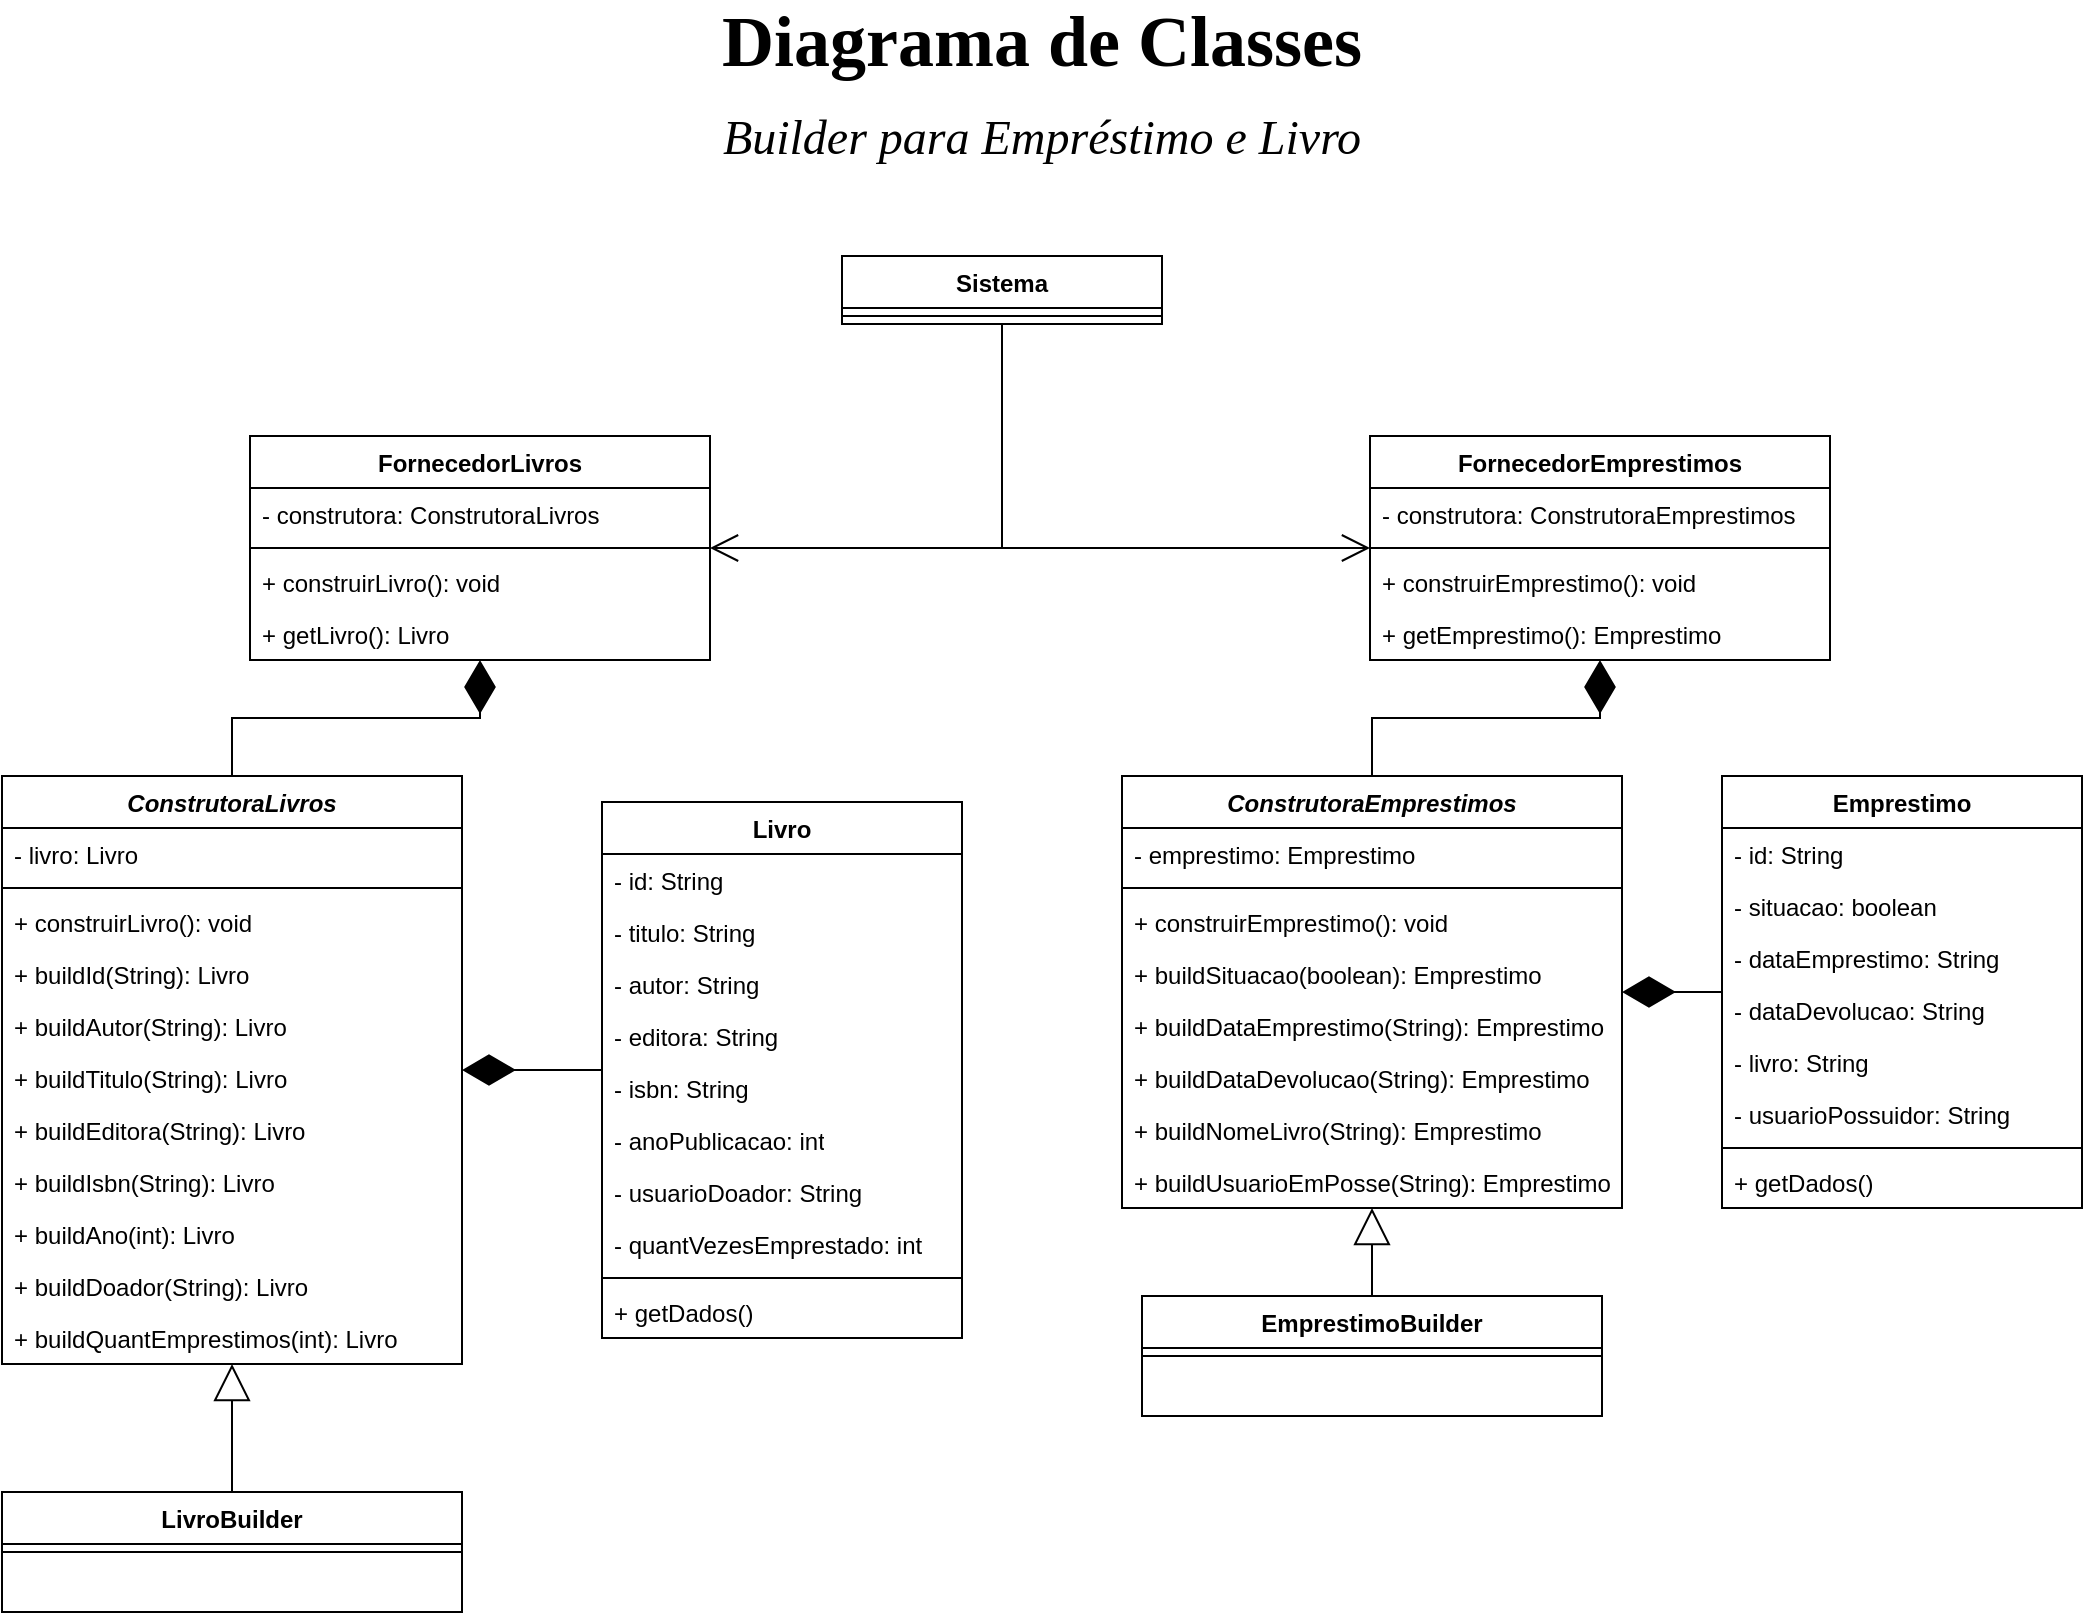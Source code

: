 <mxfile version="28.0.4">
  <diagram id="C5RBs43oDa-KdzZeNtuy" name="Page-1">
    <mxGraphModel dx="1453" dy="803" grid="1" gridSize="10" guides="1" tooltips="1" connect="1" arrows="1" fold="1" page="1" pageScale="1" pageWidth="1169" pageHeight="827" math="0" shadow="0">
      <root>
        <mxCell id="WIyWlLk6GJQsqaUBKTNV-0" />
        <mxCell id="WIyWlLk6GJQsqaUBKTNV-1" parent="WIyWlLk6GJQsqaUBKTNV-0" />
        <mxCell id="qS0b5kLs_InTuy4FL0Xj-0" value="&lt;div&gt;&lt;b&gt;Diagrama de Classes&lt;/b&gt;&lt;/div&gt;&lt;div&gt;&lt;i&gt;&lt;font style=&quot;font-size: 24px;&quot;&gt;Builder para Empréstimo e Livro&lt;/font&gt;&lt;/i&gt;&lt;/div&gt;" style="text;html=1;align=center;verticalAlign=middle;whiteSpace=wrap;rounded=0;fontFamily=Times New Roman;fontSize=36;" vertex="1" parent="WIyWlLk6GJQsqaUBKTNV-1">
          <mxGeometry x="374" y="40" width="422" height="70" as="geometry" />
        </mxCell>
        <mxCell id="qS0b5kLs_InTuy4FL0Xj-1" value="Sistema" style="swimlane;fontStyle=1;align=center;verticalAlign=top;childLayout=stackLayout;horizontal=1;startSize=26;horizontalStack=0;resizeParent=1;resizeParentMax=0;resizeLast=0;collapsible=1;marginBottom=0;whiteSpace=wrap;html=1;" vertex="1" parent="WIyWlLk6GJQsqaUBKTNV-1">
          <mxGeometry x="485" y="160" width="160" height="34" as="geometry" />
        </mxCell>
        <mxCell id="qS0b5kLs_InTuy4FL0Xj-3" value="" style="line;strokeWidth=1;fillColor=none;align=left;verticalAlign=middle;spacingTop=-1;spacingLeft=3;spacingRight=3;rotatable=0;labelPosition=right;points=[];portConstraint=eastwest;strokeColor=inherit;" vertex="1" parent="qS0b5kLs_InTuy4FL0Xj-1">
          <mxGeometry y="26" width="160" height="8" as="geometry" />
        </mxCell>
        <mxCell id="qS0b5kLs_InTuy4FL0Xj-5" value="&lt;i&gt;ConstrutoraLivros&lt;/i&gt;" style="swimlane;fontStyle=1;align=center;verticalAlign=top;childLayout=stackLayout;horizontal=1;startSize=26;horizontalStack=0;resizeParent=1;resizeParentMax=0;resizeLast=0;collapsible=1;marginBottom=0;whiteSpace=wrap;html=1;" vertex="1" parent="WIyWlLk6GJQsqaUBKTNV-1">
          <mxGeometry x="65" y="420" width="230" height="294" as="geometry" />
        </mxCell>
        <mxCell id="qS0b5kLs_InTuy4FL0Xj-6" value="- livro: Livro" style="text;strokeColor=none;fillColor=none;align=left;verticalAlign=top;spacingLeft=4;spacingRight=4;overflow=hidden;rotatable=0;points=[[0,0.5],[1,0.5]];portConstraint=eastwest;whiteSpace=wrap;html=1;" vertex="1" parent="qS0b5kLs_InTuy4FL0Xj-5">
          <mxGeometry y="26" width="230" height="26" as="geometry" />
        </mxCell>
        <mxCell id="qS0b5kLs_InTuy4FL0Xj-7" value="" style="line;strokeWidth=1;fillColor=none;align=left;verticalAlign=middle;spacingTop=-1;spacingLeft=3;spacingRight=3;rotatable=0;labelPosition=right;points=[];portConstraint=eastwest;strokeColor=inherit;" vertex="1" parent="qS0b5kLs_InTuy4FL0Xj-5">
          <mxGeometry y="52" width="230" height="8" as="geometry" />
        </mxCell>
        <mxCell id="qS0b5kLs_InTuy4FL0Xj-8" value="+ construirLivro(): void" style="text;strokeColor=none;fillColor=none;align=left;verticalAlign=top;spacingLeft=4;spacingRight=4;overflow=hidden;rotatable=0;points=[[0,0.5],[1,0.5]];portConstraint=eastwest;whiteSpace=wrap;html=1;" vertex="1" parent="qS0b5kLs_InTuy4FL0Xj-5">
          <mxGeometry y="60" width="230" height="26" as="geometry" />
        </mxCell>
        <mxCell id="qS0b5kLs_InTuy4FL0Xj-33" value="+ buildId(String): Livro" style="text;strokeColor=none;fillColor=none;align=left;verticalAlign=top;spacingLeft=4;spacingRight=4;overflow=hidden;rotatable=0;points=[[0,0.5],[1,0.5]];portConstraint=eastwest;whiteSpace=wrap;html=1;" vertex="1" parent="qS0b5kLs_InTuy4FL0Xj-5">
          <mxGeometry y="86" width="230" height="26" as="geometry" />
        </mxCell>
        <mxCell id="qS0b5kLs_InTuy4FL0Xj-35" value="+ buildAutor(String): Livro" style="text;strokeColor=none;fillColor=none;align=left;verticalAlign=top;spacingLeft=4;spacingRight=4;overflow=hidden;rotatable=0;points=[[0,0.5],[1,0.5]];portConstraint=eastwest;whiteSpace=wrap;html=1;" vertex="1" parent="qS0b5kLs_InTuy4FL0Xj-5">
          <mxGeometry y="112" width="230" height="26" as="geometry" />
        </mxCell>
        <mxCell id="qS0b5kLs_InTuy4FL0Xj-34" value="+ buildTitulo(String): Livro" style="text;strokeColor=none;fillColor=none;align=left;verticalAlign=top;spacingLeft=4;spacingRight=4;overflow=hidden;rotatable=0;points=[[0,0.5],[1,0.5]];portConstraint=eastwest;whiteSpace=wrap;html=1;" vertex="1" parent="qS0b5kLs_InTuy4FL0Xj-5">
          <mxGeometry y="138" width="230" height="26" as="geometry" />
        </mxCell>
        <mxCell id="qS0b5kLs_InTuy4FL0Xj-41" value="+ buildEditora(String): Livro" style="text;strokeColor=none;fillColor=none;align=left;verticalAlign=top;spacingLeft=4;spacingRight=4;overflow=hidden;rotatable=0;points=[[0,0.5],[1,0.5]];portConstraint=eastwest;whiteSpace=wrap;html=1;" vertex="1" parent="qS0b5kLs_InTuy4FL0Xj-5">
          <mxGeometry y="164" width="230" height="26" as="geometry" />
        </mxCell>
        <mxCell id="qS0b5kLs_InTuy4FL0Xj-42" value="+ buildIsbn(String): Livro" style="text;strokeColor=none;fillColor=none;align=left;verticalAlign=top;spacingLeft=4;spacingRight=4;overflow=hidden;rotatable=0;points=[[0,0.5],[1,0.5]];portConstraint=eastwest;whiteSpace=wrap;html=1;" vertex="1" parent="qS0b5kLs_InTuy4FL0Xj-5">
          <mxGeometry y="190" width="230" height="26" as="geometry" />
        </mxCell>
        <mxCell id="qS0b5kLs_InTuy4FL0Xj-43" value="+ buildAno(int): Livro" style="text;strokeColor=none;fillColor=none;align=left;verticalAlign=top;spacingLeft=4;spacingRight=4;overflow=hidden;rotatable=0;points=[[0,0.5],[1,0.5]];portConstraint=eastwest;whiteSpace=wrap;html=1;" vertex="1" parent="qS0b5kLs_InTuy4FL0Xj-5">
          <mxGeometry y="216" width="230" height="26" as="geometry" />
        </mxCell>
        <mxCell id="qS0b5kLs_InTuy4FL0Xj-44" value="+ buildDoador(String): Livro" style="text;strokeColor=none;fillColor=none;align=left;verticalAlign=top;spacingLeft=4;spacingRight=4;overflow=hidden;rotatable=0;points=[[0,0.5],[1,0.5]];portConstraint=eastwest;whiteSpace=wrap;html=1;" vertex="1" parent="qS0b5kLs_InTuy4FL0Xj-5">
          <mxGeometry y="242" width="230" height="26" as="geometry" />
        </mxCell>
        <mxCell id="qS0b5kLs_InTuy4FL0Xj-45" value="+ buildQuantEmprestimos(int): Livro" style="text;strokeColor=none;fillColor=none;align=left;verticalAlign=top;spacingLeft=4;spacingRight=4;overflow=hidden;rotatable=0;points=[[0,0.5],[1,0.5]];portConstraint=eastwest;whiteSpace=wrap;html=1;" vertex="1" parent="qS0b5kLs_InTuy4FL0Xj-5">
          <mxGeometry y="268" width="230" height="26" as="geometry" />
        </mxCell>
        <mxCell id="qS0b5kLs_InTuy4FL0Xj-14" value="FornecedorLivros" style="swimlane;fontStyle=1;align=center;verticalAlign=top;childLayout=stackLayout;horizontal=1;startSize=26;horizontalStack=0;resizeParent=1;resizeParentMax=0;resizeLast=0;collapsible=1;marginBottom=0;whiteSpace=wrap;html=1;" vertex="1" parent="WIyWlLk6GJQsqaUBKTNV-1">
          <mxGeometry x="189" y="250" width="230" height="112" as="geometry" />
        </mxCell>
        <mxCell id="qS0b5kLs_InTuy4FL0Xj-15" value="- construtora: ConstrutoraLivros" style="text;strokeColor=none;fillColor=none;align=left;verticalAlign=top;spacingLeft=4;spacingRight=4;overflow=hidden;rotatable=0;points=[[0,0.5],[1,0.5]];portConstraint=eastwest;whiteSpace=wrap;html=1;" vertex="1" parent="qS0b5kLs_InTuy4FL0Xj-14">
          <mxGeometry y="26" width="230" height="26" as="geometry" />
        </mxCell>
        <mxCell id="qS0b5kLs_InTuy4FL0Xj-16" value="" style="line;strokeWidth=1;fillColor=none;align=left;verticalAlign=middle;spacingTop=-1;spacingLeft=3;spacingRight=3;rotatable=0;labelPosition=right;points=[];portConstraint=eastwest;strokeColor=inherit;" vertex="1" parent="qS0b5kLs_InTuy4FL0Xj-14">
          <mxGeometry y="52" width="230" height="8" as="geometry" />
        </mxCell>
        <mxCell id="qS0b5kLs_InTuy4FL0Xj-17" value="&lt;div&gt;+ construirLivro(): void&lt;/div&gt;&lt;div&gt;&lt;br&gt;&lt;/div&gt;" style="text;strokeColor=none;fillColor=none;align=left;verticalAlign=top;spacingLeft=4;spacingRight=4;overflow=hidden;rotatable=0;points=[[0,0.5],[1,0.5]];portConstraint=eastwest;whiteSpace=wrap;html=1;" vertex="1" parent="qS0b5kLs_InTuy4FL0Xj-14">
          <mxGeometry y="60" width="230" height="26" as="geometry" />
        </mxCell>
        <mxCell id="qS0b5kLs_InTuy4FL0Xj-18" value="&lt;div&gt;+ getLivro(): Livro&lt;/div&gt;&lt;div&gt;&lt;br&gt;&lt;/div&gt;" style="text;strokeColor=none;fillColor=none;align=left;verticalAlign=top;spacingLeft=4;spacingRight=4;overflow=hidden;rotatable=0;points=[[0,0.5],[1,0.5]];portConstraint=eastwest;whiteSpace=wrap;html=1;" vertex="1" parent="qS0b5kLs_InTuy4FL0Xj-14">
          <mxGeometry y="86" width="230" height="26" as="geometry" />
        </mxCell>
        <mxCell id="qS0b5kLs_InTuy4FL0Xj-19" value="Livro" style="swimlane;fontStyle=1;align=center;verticalAlign=top;childLayout=stackLayout;horizontal=1;startSize=26;horizontalStack=0;resizeParent=1;resizeParentMax=0;resizeLast=0;collapsible=1;marginBottom=0;whiteSpace=wrap;html=1;" vertex="1" parent="WIyWlLk6GJQsqaUBKTNV-1">
          <mxGeometry x="365" y="433" width="180" height="268" as="geometry" />
        </mxCell>
        <mxCell id="qS0b5kLs_InTuy4FL0Xj-20" value="&lt;div&gt;- id: String&lt;/div&gt;" style="text;strokeColor=none;fillColor=none;align=left;verticalAlign=top;spacingLeft=4;spacingRight=4;overflow=hidden;rotatable=0;points=[[0,0.5],[1,0.5]];portConstraint=eastwest;whiteSpace=wrap;html=1;" vertex="1" parent="qS0b5kLs_InTuy4FL0Xj-19">
          <mxGeometry y="26" width="180" height="26" as="geometry" />
        </mxCell>
        <mxCell id="qS0b5kLs_InTuy4FL0Xj-32" value="&lt;div&gt;- titulo: String&lt;/div&gt;" style="text;strokeColor=none;fillColor=none;align=left;verticalAlign=top;spacingLeft=4;spacingRight=4;overflow=hidden;rotatable=0;points=[[0,0.5],[1,0.5]];portConstraint=eastwest;whiteSpace=wrap;html=1;" vertex="1" parent="qS0b5kLs_InTuy4FL0Xj-19">
          <mxGeometry y="52" width="180" height="26" as="geometry" />
        </mxCell>
        <mxCell id="qS0b5kLs_InTuy4FL0Xj-23" value="&lt;div&gt;- autor: String&lt;/div&gt;" style="text;strokeColor=none;fillColor=none;align=left;verticalAlign=top;spacingLeft=4;spacingRight=4;overflow=hidden;rotatable=0;points=[[0,0.5],[1,0.5]];portConstraint=eastwest;whiteSpace=wrap;html=1;" vertex="1" parent="qS0b5kLs_InTuy4FL0Xj-19">
          <mxGeometry y="78" width="180" height="26" as="geometry" />
        </mxCell>
        <mxCell id="qS0b5kLs_InTuy4FL0Xj-24" value="&lt;div&gt;- editora: String&lt;/div&gt;" style="text;strokeColor=none;fillColor=none;align=left;verticalAlign=top;spacingLeft=4;spacingRight=4;overflow=hidden;rotatable=0;points=[[0,0.5],[1,0.5]];portConstraint=eastwest;whiteSpace=wrap;html=1;" vertex="1" parent="qS0b5kLs_InTuy4FL0Xj-19">
          <mxGeometry y="104" width="180" height="26" as="geometry" />
        </mxCell>
        <mxCell id="qS0b5kLs_InTuy4FL0Xj-25" value="&lt;div&gt;- isbn: String&lt;/div&gt;" style="text;strokeColor=none;fillColor=none;align=left;verticalAlign=top;spacingLeft=4;spacingRight=4;overflow=hidden;rotatable=0;points=[[0,0.5],[1,0.5]];portConstraint=eastwest;whiteSpace=wrap;html=1;" vertex="1" parent="qS0b5kLs_InTuy4FL0Xj-19">
          <mxGeometry y="130" width="180" height="26" as="geometry" />
        </mxCell>
        <mxCell id="qS0b5kLs_InTuy4FL0Xj-26" value="&lt;div&gt;- anoPublicacao: int&lt;/div&gt;" style="text;strokeColor=none;fillColor=none;align=left;verticalAlign=top;spacingLeft=4;spacingRight=4;overflow=hidden;rotatable=0;points=[[0,0.5],[1,0.5]];portConstraint=eastwest;whiteSpace=wrap;html=1;" vertex="1" parent="qS0b5kLs_InTuy4FL0Xj-19">
          <mxGeometry y="156" width="180" height="26" as="geometry" />
        </mxCell>
        <mxCell id="qS0b5kLs_InTuy4FL0Xj-27" value="&lt;div&gt;- usuarioDoador: String&lt;/div&gt;" style="text;strokeColor=none;fillColor=none;align=left;verticalAlign=top;spacingLeft=4;spacingRight=4;overflow=hidden;rotatable=0;points=[[0,0.5],[1,0.5]];portConstraint=eastwest;whiteSpace=wrap;html=1;" vertex="1" parent="qS0b5kLs_InTuy4FL0Xj-19">
          <mxGeometry y="182" width="180" height="26" as="geometry" />
        </mxCell>
        <mxCell id="qS0b5kLs_InTuy4FL0Xj-28" value="&lt;div&gt;- quantVezesEmprestado: int&lt;/div&gt;" style="text;strokeColor=none;fillColor=none;align=left;verticalAlign=top;spacingLeft=4;spacingRight=4;overflow=hidden;rotatable=0;points=[[0,0.5],[1,0.5]];portConstraint=eastwest;whiteSpace=wrap;html=1;" vertex="1" parent="qS0b5kLs_InTuy4FL0Xj-19">
          <mxGeometry y="208" width="180" height="26" as="geometry" />
        </mxCell>
        <mxCell id="qS0b5kLs_InTuy4FL0Xj-21" value="" style="line;strokeWidth=1;fillColor=none;align=left;verticalAlign=middle;spacingTop=-1;spacingLeft=3;spacingRight=3;rotatable=0;labelPosition=right;points=[];portConstraint=eastwest;strokeColor=inherit;" vertex="1" parent="qS0b5kLs_InTuy4FL0Xj-19">
          <mxGeometry y="234" width="180" height="8" as="geometry" />
        </mxCell>
        <mxCell id="qS0b5kLs_InTuy4FL0Xj-22" value="+ getDados()" style="text;strokeColor=none;fillColor=none;align=left;verticalAlign=top;spacingLeft=4;spacingRight=4;overflow=hidden;rotatable=0;points=[[0,0.5],[1,0.5]];portConstraint=eastwest;whiteSpace=wrap;html=1;" vertex="1" parent="qS0b5kLs_InTuy4FL0Xj-19">
          <mxGeometry y="242" width="180" height="26" as="geometry" />
        </mxCell>
        <mxCell id="qS0b5kLs_InTuy4FL0Xj-46" value="LivroBuilder" style="swimlane;fontStyle=1;align=center;verticalAlign=top;childLayout=stackLayout;horizontal=1;startSize=26;horizontalStack=0;resizeParent=1;resizeParentMax=0;resizeLast=0;collapsible=1;marginBottom=0;whiteSpace=wrap;html=1;" vertex="1" parent="WIyWlLk6GJQsqaUBKTNV-1">
          <mxGeometry x="65" y="778" width="230" height="60" as="geometry" />
        </mxCell>
        <mxCell id="qS0b5kLs_InTuy4FL0Xj-48" value="" style="line;strokeWidth=1;fillColor=none;align=left;verticalAlign=middle;spacingTop=-1;spacingLeft=3;spacingRight=3;rotatable=0;labelPosition=right;points=[];portConstraint=eastwest;strokeColor=inherit;" vertex="1" parent="qS0b5kLs_InTuy4FL0Xj-46">
          <mxGeometry y="26" width="230" height="8" as="geometry" />
        </mxCell>
        <mxCell id="qS0b5kLs_InTuy4FL0Xj-50" value="&lt;div&gt;&lt;br&gt;&lt;/div&gt;&lt;div&gt;&lt;br&gt;&lt;/div&gt;" style="text;strokeColor=none;fillColor=none;align=left;verticalAlign=top;spacingLeft=4;spacingRight=4;overflow=hidden;rotatable=0;points=[[0,0.5],[1,0.5]];portConstraint=eastwest;whiteSpace=wrap;html=1;" vertex="1" parent="qS0b5kLs_InTuy4FL0Xj-46">
          <mxGeometry y="34" width="230" height="26" as="geometry" />
        </mxCell>
        <mxCell id="qS0b5kLs_InTuy4FL0Xj-53" value="" style="endArrow=block;endSize=16;endFill=0;html=1;rounded=0;edgeStyle=orthogonalEdgeStyle;" edge="1" parent="WIyWlLk6GJQsqaUBKTNV-1" source="qS0b5kLs_InTuy4FL0Xj-46" target="qS0b5kLs_InTuy4FL0Xj-5">
          <mxGeometry width="160" relative="1" as="geometry">
            <mxPoint x="285" y="544" as="sourcePoint" />
            <mxPoint x="445" y="544" as="targetPoint" />
          </mxGeometry>
        </mxCell>
        <mxCell id="qS0b5kLs_InTuy4FL0Xj-55" value="" style="endArrow=diamondThin;endFill=1;endSize=24;html=1;rounded=0;" edge="1" parent="WIyWlLk6GJQsqaUBKTNV-1" source="qS0b5kLs_InTuy4FL0Xj-19" target="qS0b5kLs_InTuy4FL0Xj-5">
          <mxGeometry width="160" relative="1" as="geometry">
            <mxPoint x="565" y="660" as="sourcePoint" />
            <mxPoint x="725" y="660" as="targetPoint" />
          </mxGeometry>
        </mxCell>
        <mxCell id="qS0b5kLs_InTuy4FL0Xj-57" value="&lt;i&gt;ConstrutoraEmprestimos&lt;/i&gt;" style="swimlane;fontStyle=1;align=center;verticalAlign=top;childLayout=stackLayout;horizontal=1;startSize=26;horizontalStack=0;resizeParent=1;resizeParentMax=0;resizeLast=0;collapsible=1;marginBottom=0;whiteSpace=wrap;html=1;" vertex="1" parent="WIyWlLk6GJQsqaUBKTNV-1">
          <mxGeometry x="625" y="420" width="250" height="216" as="geometry" />
        </mxCell>
        <mxCell id="qS0b5kLs_InTuy4FL0Xj-58" value="- emprestimo: Emprestimo" style="text;strokeColor=none;fillColor=none;align=left;verticalAlign=top;spacingLeft=4;spacingRight=4;overflow=hidden;rotatable=0;points=[[0,0.5],[1,0.5]];portConstraint=eastwest;whiteSpace=wrap;html=1;" vertex="1" parent="qS0b5kLs_InTuy4FL0Xj-57">
          <mxGeometry y="26" width="250" height="26" as="geometry" />
        </mxCell>
        <mxCell id="qS0b5kLs_InTuy4FL0Xj-59" value="" style="line;strokeWidth=1;fillColor=none;align=left;verticalAlign=middle;spacingTop=-1;spacingLeft=3;spacingRight=3;rotatable=0;labelPosition=right;points=[];portConstraint=eastwest;strokeColor=inherit;" vertex="1" parent="qS0b5kLs_InTuy4FL0Xj-57">
          <mxGeometry y="52" width="250" height="8" as="geometry" />
        </mxCell>
        <mxCell id="qS0b5kLs_InTuy4FL0Xj-60" value="&lt;div&gt;+ construirEmprestimo(): void&lt;/div&gt;" style="text;strokeColor=none;fillColor=none;align=left;verticalAlign=top;spacingLeft=4;spacingRight=4;overflow=hidden;rotatable=0;points=[[0,0.5],[1,0.5]];portConstraint=eastwest;whiteSpace=wrap;html=1;" vertex="1" parent="qS0b5kLs_InTuy4FL0Xj-57">
          <mxGeometry y="60" width="250" height="26" as="geometry" />
        </mxCell>
        <mxCell id="qS0b5kLs_InTuy4FL0Xj-61" value="+ buildSituacao(boolean): Emprestimo" style="text;strokeColor=none;fillColor=none;align=left;verticalAlign=top;spacingLeft=4;spacingRight=4;overflow=hidden;rotatable=0;points=[[0,0.5],[1,0.5]];portConstraint=eastwest;whiteSpace=wrap;html=1;" vertex="1" parent="qS0b5kLs_InTuy4FL0Xj-57">
          <mxGeometry y="86" width="250" height="26" as="geometry" />
        </mxCell>
        <mxCell id="qS0b5kLs_InTuy4FL0Xj-62" value="+ buildDataEmprestimo(String):&amp;nbsp;Emprestimo" style="text;strokeColor=none;fillColor=none;align=left;verticalAlign=top;spacingLeft=4;spacingRight=4;overflow=hidden;rotatable=0;points=[[0,0.5],[1,0.5]];portConstraint=eastwest;whiteSpace=wrap;html=1;" vertex="1" parent="qS0b5kLs_InTuy4FL0Xj-57">
          <mxGeometry y="112" width="250" height="26" as="geometry" />
        </mxCell>
        <mxCell id="qS0b5kLs_InTuy4FL0Xj-63" value="+ buildDataDevolucao(String):&amp;nbsp;Emprestimo" style="text;strokeColor=none;fillColor=none;align=left;verticalAlign=top;spacingLeft=4;spacingRight=4;overflow=hidden;rotatable=0;points=[[0,0.5],[1,0.5]];portConstraint=eastwest;whiteSpace=wrap;html=1;" vertex="1" parent="qS0b5kLs_InTuy4FL0Xj-57">
          <mxGeometry y="138" width="250" height="26" as="geometry" />
        </mxCell>
        <mxCell id="qS0b5kLs_InTuy4FL0Xj-64" value="+ buildNomeLivro(String):&amp;nbsp;Emprestimo" style="text;strokeColor=none;fillColor=none;align=left;verticalAlign=top;spacingLeft=4;spacingRight=4;overflow=hidden;rotatable=0;points=[[0,0.5],[1,0.5]];portConstraint=eastwest;whiteSpace=wrap;html=1;" vertex="1" parent="qS0b5kLs_InTuy4FL0Xj-57">
          <mxGeometry y="164" width="250" height="26" as="geometry" />
        </mxCell>
        <mxCell id="qS0b5kLs_InTuy4FL0Xj-65" value="+ buildUsuarioEmPosse(String):&amp;nbsp;Emprestimo" style="text;strokeColor=none;fillColor=none;align=left;verticalAlign=top;spacingLeft=4;spacingRight=4;overflow=hidden;rotatable=0;points=[[0,0.5],[1,0.5]];portConstraint=eastwest;whiteSpace=wrap;html=1;" vertex="1" parent="qS0b5kLs_InTuy4FL0Xj-57">
          <mxGeometry y="190" width="250" height="26" as="geometry" />
        </mxCell>
        <mxCell id="qS0b5kLs_InTuy4FL0Xj-69" value="&lt;div&gt;FornecedorEmprestimos&lt;/div&gt;" style="swimlane;fontStyle=1;align=center;verticalAlign=top;childLayout=stackLayout;horizontal=1;startSize=26;horizontalStack=0;resizeParent=1;resizeParentMax=0;resizeLast=0;collapsible=1;marginBottom=0;whiteSpace=wrap;html=1;" vertex="1" parent="WIyWlLk6GJQsqaUBKTNV-1">
          <mxGeometry x="749" y="250" width="230" height="112" as="geometry" />
        </mxCell>
        <mxCell id="qS0b5kLs_InTuy4FL0Xj-70" value="- construtora: ConstrutoraEmprestimos" style="text;strokeColor=none;fillColor=none;align=left;verticalAlign=top;spacingLeft=4;spacingRight=4;overflow=hidden;rotatable=0;points=[[0,0.5],[1,0.5]];portConstraint=eastwest;whiteSpace=wrap;html=1;" vertex="1" parent="qS0b5kLs_InTuy4FL0Xj-69">
          <mxGeometry y="26" width="230" height="26" as="geometry" />
        </mxCell>
        <mxCell id="qS0b5kLs_InTuy4FL0Xj-71" value="" style="line;strokeWidth=1;fillColor=none;align=left;verticalAlign=middle;spacingTop=-1;spacingLeft=3;spacingRight=3;rotatable=0;labelPosition=right;points=[];portConstraint=eastwest;strokeColor=inherit;" vertex="1" parent="qS0b5kLs_InTuy4FL0Xj-69">
          <mxGeometry y="52" width="230" height="8" as="geometry" />
        </mxCell>
        <mxCell id="qS0b5kLs_InTuy4FL0Xj-72" value="&lt;div&gt;+ construirEmprestimo(): void&lt;/div&gt;" style="text;strokeColor=none;fillColor=none;align=left;verticalAlign=top;spacingLeft=4;spacingRight=4;overflow=hidden;rotatable=0;points=[[0,0.5],[1,0.5]];portConstraint=eastwest;whiteSpace=wrap;html=1;" vertex="1" parent="qS0b5kLs_InTuy4FL0Xj-69">
          <mxGeometry y="60" width="230" height="26" as="geometry" />
        </mxCell>
        <mxCell id="qS0b5kLs_InTuy4FL0Xj-73" value="&lt;div&gt;+ getEmprestimo(): Emprestimo&lt;/div&gt;" style="text;strokeColor=none;fillColor=none;align=left;verticalAlign=top;spacingLeft=4;spacingRight=4;overflow=hidden;rotatable=0;points=[[0,0.5],[1,0.5]];portConstraint=eastwest;whiteSpace=wrap;html=1;" vertex="1" parent="qS0b5kLs_InTuy4FL0Xj-69">
          <mxGeometry y="86" width="230" height="26" as="geometry" />
        </mxCell>
        <mxCell id="qS0b5kLs_InTuy4FL0Xj-74" value="Emprestimo" style="swimlane;fontStyle=1;align=center;verticalAlign=top;childLayout=stackLayout;horizontal=1;startSize=26;horizontalStack=0;resizeParent=1;resizeParentMax=0;resizeLast=0;collapsible=1;marginBottom=0;whiteSpace=wrap;html=1;" vertex="1" parent="WIyWlLk6GJQsqaUBKTNV-1">
          <mxGeometry x="925" y="420" width="180" height="216" as="geometry" />
        </mxCell>
        <mxCell id="qS0b5kLs_InTuy4FL0Xj-75" value="&lt;div&gt;- id: String&lt;/div&gt;" style="text;strokeColor=none;fillColor=none;align=left;verticalAlign=top;spacingLeft=4;spacingRight=4;overflow=hidden;rotatable=0;points=[[0,0.5],[1,0.5]];portConstraint=eastwest;whiteSpace=wrap;html=1;" vertex="1" parent="qS0b5kLs_InTuy4FL0Xj-74">
          <mxGeometry y="26" width="180" height="26" as="geometry" />
        </mxCell>
        <mxCell id="qS0b5kLs_InTuy4FL0Xj-76" value="&lt;div&gt;- situacao: boolean&lt;/div&gt;" style="text;strokeColor=none;fillColor=none;align=left;verticalAlign=top;spacingLeft=4;spacingRight=4;overflow=hidden;rotatable=0;points=[[0,0.5],[1,0.5]];portConstraint=eastwest;whiteSpace=wrap;html=1;" vertex="1" parent="qS0b5kLs_InTuy4FL0Xj-74">
          <mxGeometry y="52" width="180" height="26" as="geometry" />
        </mxCell>
        <mxCell id="qS0b5kLs_InTuy4FL0Xj-77" value="&lt;div&gt;- dataEmprestimo: String&lt;/div&gt;" style="text;strokeColor=none;fillColor=none;align=left;verticalAlign=top;spacingLeft=4;spacingRight=4;overflow=hidden;rotatable=0;points=[[0,0.5],[1,0.5]];portConstraint=eastwest;whiteSpace=wrap;html=1;" vertex="1" parent="qS0b5kLs_InTuy4FL0Xj-74">
          <mxGeometry y="78" width="180" height="26" as="geometry" />
        </mxCell>
        <mxCell id="qS0b5kLs_InTuy4FL0Xj-78" value="&lt;div&gt;- dataDevolucao: String&lt;/div&gt;" style="text;strokeColor=none;fillColor=none;align=left;verticalAlign=top;spacingLeft=4;spacingRight=4;overflow=hidden;rotatable=0;points=[[0,0.5],[1,0.5]];portConstraint=eastwest;whiteSpace=wrap;html=1;" vertex="1" parent="qS0b5kLs_InTuy4FL0Xj-74">
          <mxGeometry y="104" width="180" height="26" as="geometry" />
        </mxCell>
        <mxCell id="qS0b5kLs_InTuy4FL0Xj-79" value="&lt;div&gt;- livro: String&lt;/div&gt;" style="text;strokeColor=none;fillColor=none;align=left;verticalAlign=top;spacingLeft=4;spacingRight=4;overflow=hidden;rotatable=0;points=[[0,0.5],[1,0.5]];portConstraint=eastwest;whiteSpace=wrap;html=1;" vertex="1" parent="qS0b5kLs_InTuy4FL0Xj-74">
          <mxGeometry y="130" width="180" height="26" as="geometry" />
        </mxCell>
        <mxCell id="qS0b5kLs_InTuy4FL0Xj-80" value="&lt;div&gt;- usuarioPossuidor: String&lt;/div&gt;" style="text;strokeColor=none;fillColor=none;align=left;verticalAlign=top;spacingLeft=4;spacingRight=4;overflow=hidden;rotatable=0;points=[[0,0.5],[1,0.5]];portConstraint=eastwest;whiteSpace=wrap;html=1;" vertex="1" parent="qS0b5kLs_InTuy4FL0Xj-74">
          <mxGeometry y="156" width="180" height="26" as="geometry" />
        </mxCell>
        <mxCell id="qS0b5kLs_InTuy4FL0Xj-83" value="" style="line;strokeWidth=1;fillColor=none;align=left;verticalAlign=middle;spacingTop=-1;spacingLeft=3;spacingRight=3;rotatable=0;labelPosition=right;points=[];portConstraint=eastwest;strokeColor=inherit;" vertex="1" parent="qS0b5kLs_InTuy4FL0Xj-74">
          <mxGeometry y="182" width="180" height="8" as="geometry" />
        </mxCell>
        <mxCell id="qS0b5kLs_InTuy4FL0Xj-84" value="+ getDados()" style="text;strokeColor=none;fillColor=none;align=left;verticalAlign=top;spacingLeft=4;spacingRight=4;overflow=hidden;rotatable=0;points=[[0,0.5],[1,0.5]];portConstraint=eastwest;whiteSpace=wrap;html=1;" vertex="1" parent="qS0b5kLs_InTuy4FL0Xj-74">
          <mxGeometry y="190" width="180" height="26" as="geometry" />
        </mxCell>
        <mxCell id="qS0b5kLs_InTuy4FL0Xj-85" value="EmprestimoBuilder" style="swimlane;fontStyle=1;align=center;verticalAlign=top;childLayout=stackLayout;horizontal=1;startSize=26;horizontalStack=0;resizeParent=1;resizeParentMax=0;resizeLast=0;collapsible=1;marginBottom=0;whiteSpace=wrap;html=1;" vertex="1" parent="WIyWlLk6GJQsqaUBKTNV-1">
          <mxGeometry x="635" y="680" width="230" height="60" as="geometry" />
        </mxCell>
        <mxCell id="qS0b5kLs_InTuy4FL0Xj-86" value="" style="line;strokeWidth=1;fillColor=none;align=left;verticalAlign=middle;spacingTop=-1;spacingLeft=3;spacingRight=3;rotatable=0;labelPosition=right;points=[];portConstraint=eastwest;strokeColor=inherit;" vertex="1" parent="qS0b5kLs_InTuy4FL0Xj-85">
          <mxGeometry y="26" width="230" height="8" as="geometry" />
        </mxCell>
        <mxCell id="qS0b5kLs_InTuy4FL0Xj-87" value="&lt;div&gt;&lt;br&gt;&lt;/div&gt;&lt;div&gt;&lt;br&gt;&lt;/div&gt;" style="text;strokeColor=none;fillColor=none;align=left;verticalAlign=top;spacingLeft=4;spacingRight=4;overflow=hidden;rotatable=0;points=[[0,0.5],[1,0.5]];portConstraint=eastwest;whiteSpace=wrap;html=1;" vertex="1" parent="qS0b5kLs_InTuy4FL0Xj-85">
          <mxGeometry y="34" width="230" height="26" as="geometry" />
        </mxCell>
        <mxCell id="qS0b5kLs_InTuy4FL0Xj-88" value="" style="endArrow=block;endSize=16;endFill=0;html=1;rounded=0;edgeStyle=orthogonalEdgeStyle;" edge="1" parent="WIyWlLk6GJQsqaUBKTNV-1" source="qS0b5kLs_InTuy4FL0Xj-85" target="qS0b5kLs_InTuy4FL0Xj-57">
          <mxGeometry width="160" relative="1" as="geometry">
            <mxPoint x="845" y="544" as="sourcePoint" />
            <mxPoint x="1005" y="544" as="targetPoint" />
          </mxGeometry>
        </mxCell>
        <mxCell id="qS0b5kLs_InTuy4FL0Xj-89" value="" style="endArrow=diamondThin;endFill=1;endSize=24;html=1;rounded=0;" edge="1" parent="WIyWlLk6GJQsqaUBKTNV-1" source="qS0b5kLs_InTuy4FL0Xj-74" target="qS0b5kLs_InTuy4FL0Xj-57">
          <mxGeometry width="160" relative="1" as="geometry">
            <mxPoint x="1125" y="660" as="sourcePoint" />
            <mxPoint x="1285" y="660" as="targetPoint" />
          </mxGeometry>
        </mxCell>
        <mxCell id="qS0b5kLs_InTuy4FL0Xj-91" value="" style="endArrow=diamondThin;endFill=1;endSize=24;html=1;rounded=0;edgeStyle=orthogonalEdgeStyle;" edge="1" parent="WIyWlLk6GJQsqaUBKTNV-1" source="qS0b5kLs_InTuy4FL0Xj-5" target="qS0b5kLs_InTuy4FL0Xj-14">
          <mxGeometry width="160" relative="1" as="geometry">
            <mxPoint x="385" y="370" as="sourcePoint" />
            <mxPoint x="245" y="390" as="targetPoint" />
          </mxGeometry>
        </mxCell>
        <mxCell id="qS0b5kLs_InTuy4FL0Xj-92" value="" style="endArrow=diamondThin;endFill=1;endSize=24;html=1;rounded=0;edgeStyle=orthogonalEdgeStyle;" edge="1" parent="WIyWlLk6GJQsqaUBKTNV-1" source="qS0b5kLs_InTuy4FL0Xj-57" target="qS0b5kLs_InTuy4FL0Xj-69">
          <mxGeometry width="160" relative="1" as="geometry">
            <mxPoint x="575" y="428" as="sourcePoint" />
            <mxPoint x="699" y="370" as="targetPoint" />
          </mxGeometry>
        </mxCell>
        <mxCell id="qS0b5kLs_InTuy4FL0Xj-93" value="" style="endArrow=open;endFill=1;endSize=12;html=1;rounded=0;edgeStyle=orthogonalEdgeStyle;" edge="1" parent="WIyWlLk6GJQsqaUBKTNV-1" source="qS0b5kLs_InTuy4FL0Xj-1" target="qS0b5kLs_InTuy4FL0Xj-69">
          <mxGeometry width="160" relative="1" as="geometry">
            <mxPoint x="535" y="320" as="sourcePoint" />
            <mxPoint x="695" y="320" as="targetPoint" />
            <Array as="points">
              <mxPoint x="565" y="306" />
            </Array>
          </mxGeometry>
        </mxCell>
        <mxCell id="qS0b5kLs_InTuy4FL0Xj-94" value="" style="endArrow=open;endFill=1;endSize=12;html=1;rounded=0;edgeStyle=orthogonalEdgeStyle;" edge="1" parent="WIyWlLk6GJQsqaUBKTNV-1" source="qS0b5kLs_InTuy4FL0Xj-1" target="qS0b5kLs_InTuy4FL0Xj-14">
          <mxGeometry width="160" relative="1" as="geometry">
            <mxPoint x="510" y="230" as="sourcePoint" />
            <mxPoint x="670" y="230" as="targetPoint" />
            <Array as="points">
              <mxPoint x="565" y="306" />
            </Array>
          </mxGeometry>
        </mxCell>
      </root>
    </mxGraphModel>
  </diagram>
</mxfile>
